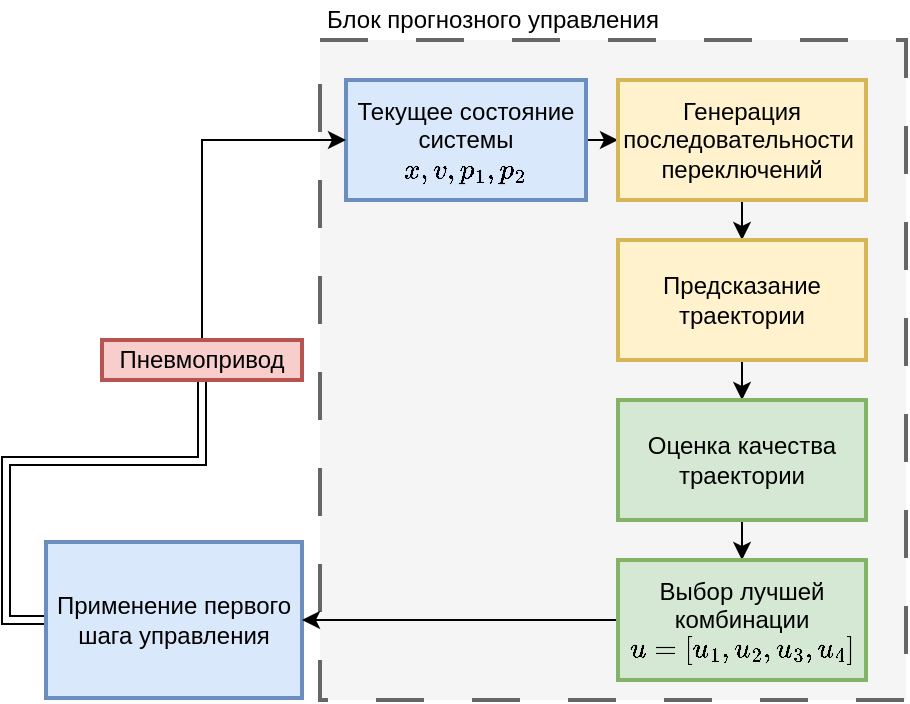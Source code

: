 <mxfile version="26.0.16">
  <diagram name="Страница — 1" id="cn9Pbhil55SfpPsUw8UA">
    <mxGraphModel dx="1400" dy="563" grid="1" gridSize="10" guides="1" tooltips="1" connect="1" arrows="1" fold="1" page="1" pageScale="1" pageWidth="827" pageHeight="1169" math="1" shadow="0">
      <root>
        <mxCell id="0" />
        <mxCell id="1" parent="0" />
        <mxCell id="BSyK09EKYatqEkYVccjK-1" value="" style="whiteSpace=wrap;strokeWidth=2;fillColor=#f5f5f5;fontColor=#333333;strokeColor=#666666;dashed=1;dashPattern=12 12;" parent="1" vertex="1">
          <mxGeometry x="477" y="180" width="293" height="330" as="geometry" />
        </mxCell>
        <mxCell id="JlMhQX3vw-te0oVLVsW2-2" value="" style="edgeStyle=orthogonalEdgeStyle;rounded=0;orthogonalLoop=1;jettySize=auto;html=1;" parent="1" source="BSyK09EKYatqEkYVccjK-4" target="JlMhQX3vw-te0oVLVsW2-1" edge="1">
          <mxGeometry relative="1" as="geometry" />
        </mxCell>
        <mxCell id="BSyK09EKYatqEkYVccjK-4" value="Текущее состояние системы&#xa;" style="whiteSpace=wrap;strokeWidth=2;fillColor=#dae8fc;strokeColor=#6c8ebf;" parent="1" vertex="1">
          <mxGeometry x="490" y="200" width="120" height="60" as="geometry" />
        </mxCell>
        <mxCell id="BSyK09EKYatqEkYVccjK-25" style="edgeStyle=orthogonalEdgeStyle;rounded=0;orthogonalLoop=1;jettySize=auto;html=1;exitX=0;exitY=0.5;exitDx=0;exitDy=0;shape=link;" parent="1" source="BSyK09EKYatqEkYVccjK-9" target="BSyK09EKYatqEkYVccjK-11" edge="1">
          <mxGeometry relative="1" as="geometry" />
        </mxCell>
        <mxCell id="BSyK09EKYatqEkYVccjK-9" value="Применение первого&#xa;шага управления" style="whiteSpace=wrap;strokeWidth=2;fillColor=#dae8fc;strokeColor=#6c8ebf;" parent="1" vertex="1">
          <mxGeometry x="340" y="431" width="128" height="78" as="geometry" />
        </mxCell>
        <mxCell id="JlMhQX3vw-te0oVLVsW2-11" style="edgeStyle=orthogonalEdgeStyle;rounded=0;orthogonalLoop=1;jettySize=auto;html=1;exitX=0.5;exitY=0;exitDx=0;exitDy=0;entryX=0;entryY=0.5;entryDx=0;entryDy=0;" parent="1" source="BSyK09EKYatqEkYVccjK-11" target="BSyK09EKYatqEkYVccjK-4" edge="1">
          <mxGeometry relative="1" as="geometry" />
        </mxCell>
        <mxCell id="BSyK09EKYatqEkYVccjK-11" value="Пневмопривод" style="whiteSpace=wrap;strokeWidth=2;fillColor=#f8cecc;strokeColor=#b85450;" parent="1" vertex="1">
          <mxGeometry x="368" y="330" width="100" height="20" as="geometry" />
        </mxCell>
        <mxCell id="BSyK09EKYatqEkYVccjK-27" value="Блок прогнозного управления" style="text;html=1;align=center;verticalAlign=middle;whiteSpace=wrap;rounded=0;" parent="1" vertex="1">
          <mxGeometry x="477" y="160" width="173" height="20" as="geometry" />
        </mxCell>
        <mxCell id="BSyK09EKYatqEkYVccjK-32" value="$$x, v, p_1, p_2$$" style="text;html=1;align=center;verticalAlign=middle;whiteSpace=wrap;rounded=0;" parent="1" vertex="1">
          <mxGeometry x="520" y="230" width="60" height="30" as="geometry" />
        </mxCell>
        <mxCell id="JlMhQX3vw-te0oVLVsW2-5" value="" style="edgeStyle=orthogonalEdgeStyle;rounded=0;orthogonalLoop=1;jettySize=auto;html=1;" parent="1" source="JlMhQX3vw-te0oVLVsW2-1" target="JlMhQX3vw-te0oVLVsW2-4" edge="1">
          <mxGeometry relative="1" as="geometry" />
        </mxCell>
        <mxCell id="JlMhQX3vw-te0oVLVsW2-1" value="Генерация последовательности &#xa;переключений" style="whiteSpace=wrap;strokeWidth=2;fillColor=#fff2cc;strokeColor=#d6b656;" parent="1" vertex="1">
          <mxGeometry x="626" y="200" width="124" height="60" as="geometry" />
        </mxCell>
        <mxCell id="JlMhQX3vw-te0oVLVsW2-7" style="edgeStyle=orthogonalEdgeStyle;rounded=0;orthogonalLoop=1;jettySize=auto;html=1;exitX=0.5;exitY=1;exitDx=0;exitDy=0;entryX=0.5;entryY=0;entryDx=0;entryDy=0;" parent="1" source="JlMhQX3vw-te0oVLVsW2-4" target="JlMhQX3vw-te0oVLVsW2-6" edge="1">
          <mxGeometry relative="1" as="geometry" />
        </mxCell>
        <mxCell id="JlMhQX3vw-te0oVLVsW2-4" value="Предсказание&#xa;траектории" style="whiteSpace=wrap;strokeWidth=2;fillColor=#fff2cc;strokeColor=#d6b656;" parent="1" vertex="1">
          <mxGeometry x="626" y="280" width="124" height="60" as="geometry" />
        </mxCell>
        <mxCell id="JlMhQX3vw-te0oVLVsW2-9" value="" style="edgeStyle=orthogonalEdgeStyle;rounded=0;orthogonalLoop=1;jettySize=auto;html=1;" parent="1" source="JlMhQX3vw-te0oVLVsW2-6" target="JlMhQX3vw-te0oVLVsW2-8" edge="1">
          <mxGeometry relative="1" as="geometry" />
        </mxCell>
        <mxCell id="JlMhQX3vw-te0oVLVsW2-6" value="Оценка качества траектории" style="whiteSpace=wrap;strokeWidth=2;fillColor=#d5e8d4;strokeColor=#82b366;" parent="1" vertex="1">
          <mxGeometry x="626" y="360" width="124" height="60" as="geometry" />
        </mxCell>
        <mxCell id="JlMhQX3vw-te0oVLVsW2-12" style="edgeStyle=orthogonalEdgeStyle;rounded=0;orthogonalLoop=1;jettySize=auto;html=1;exitX=0;exitY=0.5;exitDx=0;exitDy=0;" parent="1" source="JlMhQX3vw-te0oVLVsW2-8" target="BSyK09EKYatqEkYVccjK-9" edge="1">
          <mxGeometry relative="1" as="geometry" />
        </mxCell>
        <mxCell id="JlMhQX3vw-te0oVLVsW2-8" value="Выбор лучшей&#xa;комбинации&#xa;" style="whiteSpace=wrap;strokeWidth=2;fillColor=#d5e8d4;strokeColor=#82b366;" parent="1" vertex="1">
          <mxGeometry x="626" y="440" width="124" height="60" as="geometry" />
        </mxCell>
        <mxCell id="JlMhQX3vw-te0oVLVsW2-10" value="$$u=[u_1, u_2,u_3,u_4]$$" style="text;html=1;align=center;verticalAlign=middle;whiteSpace=wrap;rounded=0;" parent="1" vertex="1">
          <mxGeometry x="658" y="470" width="60" height="30" as="geometry" />
        </mxCell>
      </root>
    </mxGraphModel>
  </diagram>
</mxfile>
